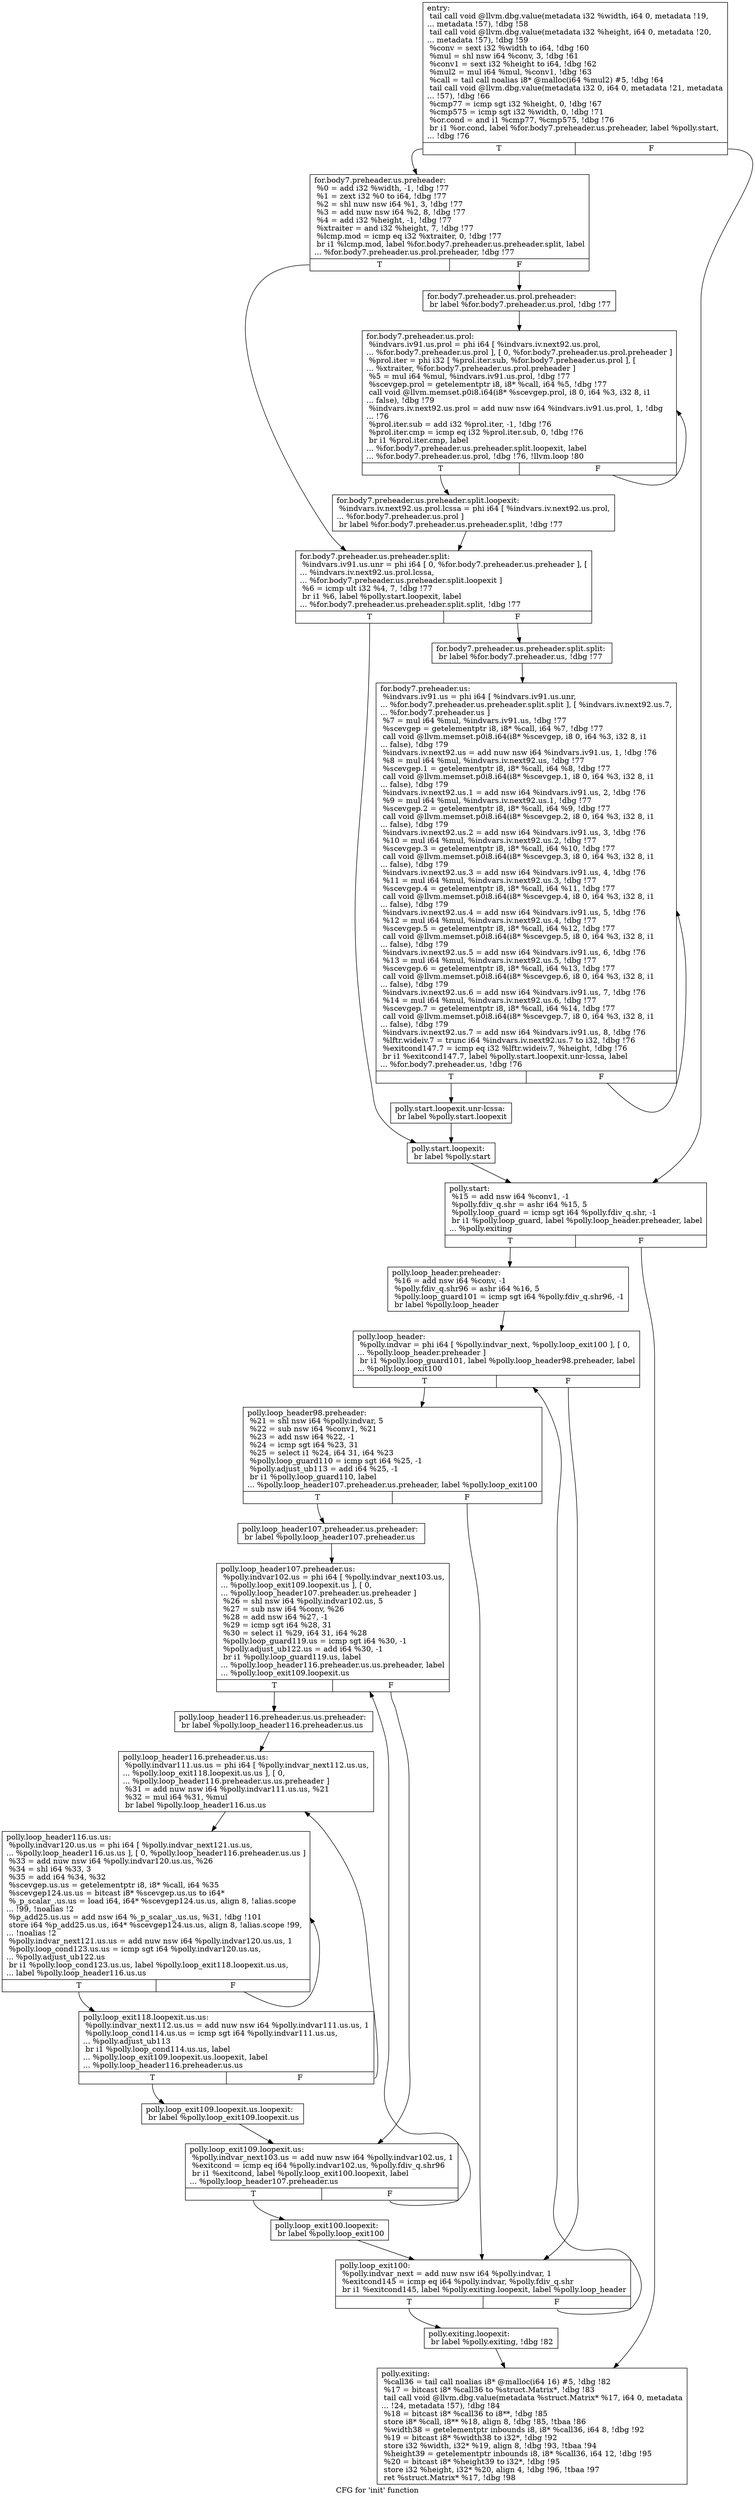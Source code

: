 digraph "CFG for 'init' function" {
	label="CFG for 'init' function";

	Node0x6682ac0 [shape=record,label="{entry:\l  tail call void @llvm.dbg.value(metadata i32 %width, i64 0, metadata !19,\l... metadata !57), !dbg !58\l  tail call void @llvm.dbg.value(metadata i32 %height, i64 0, metadata !20,\l... metadata !57), !dbg !59\l  %conv = sext i32 %width to i64, !dbg !60\l  %mul = shl nsw i64 %conv, 3, !dbg !61\l  %conv1 = sext i32 %height to i64, !dbg !62\l  %mul2 = mul i64 %mul, %conv1, !dbg !63\l  %call = tail call noalias i8* @malloc(i64 %mul2) #5, !dbg !64\l  tail call void @llvm.dbg.value(metadata i32 0, i64 0, metadata !21, metadata\l... !57), !dbg !66\l  %cmp77 = icmp sgt i32 %height, 0, !dbg !67\l  %cmp575 = icmp sgt i32 %width, 0, !dbg !71\l  %or.cond = and i1 %cmp77, %cmp575, !dbg !76\l  br i1 %or.cond, label %for.body7.preheader.us.preheader, label %polly.start,\l... !dbg !76\l|{<s0>T|<s1>F}}"];
	Node0x6682ac0:s0 -> Node0x66873e0;
	Node0x6682ac0:s1 -> Node0x66874b0;
	Node0x66873e0 [shape=record,label="{for.body7.preheader.us.preheader:                 \l  %0 = add i32 %width, -1, !dbg !77\l  %1 = zext i32 %0 to i64, !dbg !77\l  %2 = shl nuw nsw i64 %1, 3, !dbg !77\l  %3 = add nuw nsw i64 %2, 8, !dbg !77\l  %4 = add i32 %height, -1, !dbg !77\l  %xtraiter = and i32 %height, 7, !dbg !77\l  %lcmp.mod = icmp eq i32 %xtraiter, 0, !dbg !77\l  br i1 %lcmp.mod, label %for.body7.preheader.us.preheader.split, label\l... %for.body7.preheader.us.prol.preheader, !dbg !77\l|{<s0>T|<s1>F}}"];
	Node0x66873e0:s0 -> Node0x66888c0;
	Node0x66873e0:s1 -> Node0x66889e0;
	Node0x66889e0 [shape=record,label="{for.body7.preheader.us.prol.preheader:            \l  br label %for.body7.preheader.us.prol, !dbg !77\l}"];
	Node0x66889e0 -> Node0x6688990;
	Node0x6688990 [shape=record,label="{for.body7.preheader.us.prol:                      \l  %indvars.iv91.us.prol = phi i64 [ %indvars.iv.next92.us.prol,\l... %for.body7.preheader.us.prol ], [ 0, %for.body7.preheader.us.prol.preheader ]\l  %prol.iter = phi i32 [ %prol.iter.sub, %for.body7.preheader.us.prol ], [\l... %xtraiter, %for.body7.preheader.us.prol.preheader ]\l  %5 = mul i64 %mul, %indvars.iv91.us.prol, !dbg !77\l  %scevgep.prol = getelementptr i8, i8* %call, i64 %5, !dbg !77\l  call void @llvm.memset.p0i8.i64(i8* %scevgep.prol, i8 0, i64 %3, i32 8, i1\l... false), !dbg !79\l  %indvars.iv.next92.us.prol = add nuw nsw i64 %indvars.iv91.us.prol, 1, !dbg\l... !76\l  %prol.iter.sub = add i32 %prol.iter, -1, !dbg !76\l  %prol.iter.cmp = icmp eq i32 %prol.iter.sub, 0, !dbg !76\l  br i1 %prol.iter.cmp, label\l... %for.body7.preheader.us.preheader.split.loopexit, label\l... %for.body7.preheader.us.prol, !dbg !76, !llvm.loop !80\l|{<s0>T|<s1>F}}"];
	Node0x6688990:s0 -> Node0x66899a0;
	Node0x6688990:s1 -> Node0x6688990;
	Node0x66899a0 [shape=record,label="{for.body7.preheader.us.preheader.split.loopexit:  \l  %indvars.iv.next92.us.prol.lcssa = phi i64 [ %indvars.iv.next92.us.prol,\l... %for.body7.preheader.us.prol ]\l  br label %for.body7.preheader.us.preheader.split, !dbg !77\l}"];
	Node0x66899a0 -> Node0x66888c0;
	Node0x66888c0 [shape=record,label="{for.body7.preheader.us.preheader.split:           \l  %indvars.iv91.us.unr = phi i64 [ 0, %for.body7.preheader.us.preheader ], [\l... %indvars.iv.next92.us.prol.lcssa,\l... %for.body7.preheader.us.preheader.split.loopexit ]\l  %6 = icmp ult i32 %4, 7, !dbg !77\l  br i1 %6, label %polly.start.loopexit, label\l... %for.body7.preheader.us.preheader.split.split, !dbg !77\l|{<s0>T|<s1>F}}"];
	Node0x66888c0:s0 -> Node0x6688b70;
	Node0x66888c0:s1 -> Node0x668af70;
	Node0x668af70 [shape=record,label="{for.body7.preheader.us.preheader.split.split:     \l  br label %for.body7.preheader.us, !dbg !77\l}"];
	Node0x668af70 -> Node0x668af20;
	Node0x668af20 [shape=record,label="{for.body7.preheader.us:                           \l  %indvars.iv91.us = phi i64 [ %indvars.iv91.us.unr,\l... %for.body7.preheader.us.preheader.split.split ], [ %indvars.iv.next92.us.7,\l... %for.body7.preheader.us ]\l  %7 = mul i64 %mul, %indvars.iv91.us, !dbg !77\l  %scevgep = getelementptr i8, i8* %call, i64 %7, !dbg !77\l  call void @llvm.memset.p0i8.i64(i8* %scevgep, i8 0, i64 %3, i32 8, i1\l... false), !dbg !79\l  %indvars.iv.next92.us = add nuw nsw i64 %indvars.iv91.us, 1, !dbg !76\l  %8 = mul i64 %mul, %indvars.iv.next92.us, !dbg !77\l  %scevgep.1 = getelementptr i8, i8* %call, i64 %8, !dbg !77\l  call void @llvm.memset.p0i8.i64(i8* %scevgep.1, i8 0, i64 %3, i32 8, i1\l... false), !dbg !79\l  %indvars.iv.next92.us.1 = add nsw i64 %indvars.iv91.us, 2, !dbg !76\l  %9 = mul i64 %mul, %indvars.iv.next92.us.1, !dbg !77\l  %scevgep.2 = getelementptr i8, i8* %call, i64 %9, !dbg !77\l  call void @llvm.memset.p0i8.i64(i8* %scevgep.2, i8 0, i64 %3, i32 8, i1\l... false), !dbg !79\l  %indvars.iv.next92.us.2 = add nsw i64 %indvars.iv91.us, 3, !dbg !76\l  %10 = mul i64 %mul, %indvars.iv.next92.us.2, !dbg !77\l  %scevgep.3 = getelementptr i8, i8* %call, i64 %10, !dbg !77\l  call void @llvm.memset.p0i8.i64(i8* %scevgep.3, i8 0, i64 %3, i32 8, i1\l... false), !dbg !79\l  %indvars.iv.next92.us.3 = add nsw i64 %indvars.iv91.us, 4, !dbg !76\l  %11 = mul i64 %mul, %indvars.iv.next92.us.3, !dbg !77\l  %scevgep.4 = getelementptr i8, i8* %call, i64 %11, !dbg !77\l  call void @llvm.memset.p0i8.i64(i8* %scevgep.4, i8 0, i64 %3, i32 8, i1\l... false), !dbg !79\l  %indvars.iv.next92.us.4 = add nsw i64 %indvars.iv91.us, 5, !dbg !76\l  %12 = mul i64 %mul, %indvars.iv.next92.us.4, !dbg !77\l  %scevgep.5 = getelementptr i8, i8* %call, i64 %12, !dbg !77\l  call void @llvm.memset.p0i8.i64(i8* %scevgep.5, i8 0, i64 %3, i32 8, i1\l... false), !dbg !79\l  %indvars.iv.next92.us.5 = add nsw i64 %indvars.iv91.us, 6, !dbg !76\l  %13 = mul i64 %mul, %indvars.iv.next92.us.5, !dbg !77\l  %scevgep.6 = getelementptr i8, i8* %call, i64 %13, !dbg !77\l  call void @llvm.memset.p0i8.i64(i8* %scevgep.6, i8 0, i64 %3, i32 8, i1\l... false), !dbg !79\l  %indvars.iv.next92.us.6 = add nsw i64 %indvars.iv91.us, 7, !dbg !76\l  %14 = mul i64 %mul, %indvars.iv.next92.us.6, !dbg !77\l  %scevgep.7 = getelementptr i8, i8* %call, i64 %14, !dbg !77\l  call void @llvm.memset.p0i8.i64(i8* %scevgep.7, i8 0, i64 %3, i32 8, i1\l... false), !dbg !79\l  %indvars.iv.next92.us.7 = add nsw i64 %indvars.iv91.us, 8, !dbg !76\l  %lftr.wideiv.7 = trunc i64 %indvars.iv.next92.us.7 to i32, !dbg !76\l  %exitcond147.7 = icmp eq i32 %lftr.wideiv.7, %height, !dbg !76\l  br i1 %exitcond147.7, label %polly.start.loopexit.unr-lcssa, label\l... %for.body7.preheader.us, !dbg !76\l|{<s0>T|<s1>F}}"];
	Node0x668af20:s0 -> Node0x6689a40;
	Node0x668af20:s1 -> Node0x668af20;
	Node0x6689a40 [shape=record,label="{polly.start.loopexit.unr-lcssa:                   \l  br label %polly.start.loopexit\l}"];
	Node0x6689a40 -> Node0x6688b70;
	Node0x6688b70 [shape=record,label="{polly.start.loopexit:                             \l  br label %polly.start\l}"];
	Node0x6688b70 -> Node0x66874b0;
	Node0x66874b0 [shape=record,label="{polly.start:                                      \l  %15 = add nsw i64 %conv1, -1\l  %polly.fdiv_q.shr = ashr i64 %15, 5\l  %polly.loop_guard = icmp sgt i64 %polly.fdiv_q.shr, -1\l  br i1 %polly.loop_guard, label %polly.loop_header.preheader, label\l... %polly.exiting\l|{<s0>T|<s1>F}}"];
	Node0x66874b0:s0 -> Node0x668df40;
	Node0x66874b0:s1 -> Node0x668dfc0;
	Node0x668df40 [shape=record,label="{polly.loop_header.preheader:                      \l  %16 = add nsw i64 %conv, -1\l  %polly.fdiv_q.shr96 = ashr i64 %16, 5\l  %polly.loop_guard101 = icmp sgt i64 %polly.fdiv_q.shr96, -1\l  br label %polly.loop_header\l}"];
	Node0x668df40 -> Node0x668e360;
	Node0x6689b20 [shape=record,label="{polly.exiting.loopexit:                           \l  br label %polly.exiting, !dbg !82\l}"];
	Node0x6689b20 -> Node0x668dfc0;
	Node0x668dfc0 [shape=record,label="{polly.exiting:                                    \l  %call36 = tail call noalias i8* @malloc(i64 16) #5, !dbg !82\l  %17 = bitcast i8* %call36 to %struct.Matrix*, !dbg !83\l  tail call void @llvm.dbg.value(metadata %struct.Matrix* %17, i64 0, metadata\l... !24, metadata !57), !dbg !84\l  %18 = bitcast i8* %call36 to i8**, !dbg !85\l  store i8* %call, i8** %18, align 8, !dbg !85, !tbaa !86\l  %width38 = getelementptr inbounds i8, i8* %call36, i64 8, !dbg !92\l  %19 = bitcast i8* %width38 to i32*, !dbg !92\l  store i32 %width, i32* %19, align 8, !dbg !93, !tbaa !94\l  %height39 = getelementptr inbounds i8, i8* %call36, i64 12, !dbg !95\l  %20 = bitcast i8* %height39 to i32*, !dbg !95\l  store i32 %height, i32* %20, align 4, !dbg !96, !tbaa !97\l  ret %struct.Matrix* %17, !dbg !98\l}"];
	Node0x668e360 [shape=record,label="{polly.loop_header:                                \l  %polly.indvar = phi i64 [ %polly.indvar_next, %polly.loop_exit100 ], [ 0,\l... %polly.loop_header.preheader ]\l  br i1 %polly.loop_guard101, label %polly.loop_header98.preheader, label\l... %polly.loop_exit100\l|{<s0>T|<s1>F}}"];
	Node0x668e360:s0 -> Node0x6691670;
	Node0x668e360:s1 -> Node0x66914e0;
	Node0x6691670 [shape=record,label="{polly.loop_header98.preheader:                    \l  %21 = shl nsw i64 %polly.indvar, 5\l  %22 = sub nsw i64 %conv1, %21\l  %23 = add nsw i64 %22, -1\l  %24 = icmp sgt i64 %23, 31\l  %25 = select i1 %24, i64 31, i64 %23\l  %polly.loop_guard110 = icmp sgt i64 %25, -1\l  %polly.adjust_ub113 = add i64 %25, -1\l  br i1 %polly.loop_guard110, label\l... %polly.loop_header107.preheader.us.preheader, label %polly.loop_exit100\l|{<s0>T|<s1>F}}"];
	Node0x6691670:s0 -> Node0x6691570;
	Node0x6691670:s1 -> Node0x66914e0;
	Node0x6691570 [shape=record,label="{polly.loop_header107.preheader.us.preheader:      \l  br label %polly.loop_header107.preheader.us\l}"];
	Node0x6691570 -> Node0x6691e40;
	Node0x6691e40 [shape=record,label="{polly.loop_header107.preheader.us:                \l  %polly.indvar102.us = phi i64 [ %polly.indvar_next103.us,\l... %polly.loop_exit109.loopexit.us ], [ 0,\l... %polly.loop_header107.preheader.us.preheader ]\l  %26 = shl nsw i64 %polly.indvar102.us, 5\l  %27 = sub nsw i64 %conv, %26\l  %28 = add nsw i64 %27, -1\l  %29 = icmp sgt i64 %28, 31\l  %30 = select i1 %29, i64 31, i64 %28\l  %polly.loop_guard119.us = icmp sgt i64 %30, -1\l  %polly.adjust_ub122.us = add i64 %30, -1\l  br i1 %polly.loop_guard119.us, label\l... %polly.loop_header116.preheader.us.us.preheader, label\l... %polly.loop_exit109.loopexit.us\l|{<s0>T|<s1>F}}"];
	Node0x6691e40:s0 -> Node0x6692590;
	Node0x6691e40:s1 -> Node0x6691d10;
	Node0x6692590 [shape=record,label="{polly.loop_header116.preheader.us.us.preheader:   \l  br label %polly.loop_header116.preheader.us.us\l}"];
	Node0x6692590 -> Node0x6692780;
	Node0x6692830 [shape=record,label="{polly.loop_exit109.loopexit.us.loopexit:          \l  br label %polly.loop_exit109.loopexit.us\l}"];
	Node0x6692830 -> Node0x6691d10;
	Node0x6691d10 [shape=record,label="{polly.loop_exit109.loopexit.us:                   \l  %polly.indvar_next103.us = add nuw nsw i64 %polly.indvar102.us, 1\l  %exitcond = icmp eq i64 %polly.indvar102.us, %polly.fdiv_q.shr96\l  br i1 %exitcond, label %polly.loop_exit100.loopexit, label\l... %polly.loop_header107.preheader.us\l|{<s0>T|<s1>F}}"];
	Node0x6691d10:s0 -> Node0x66929c0;
	Node0x6691d10:s1 -> Node0x6691e40;
	Node0x6692780 [shape=record,label="{polly.loop_header116.preheader.us.us:             \l  %polly.indvar111.us.us = phi i64 [ %polly.indvar_next112.us.us,\l... %polly.loop_exit118.loopexit.us.us ], [ 0,\l... %polly.loop_header116.preheader.us.us.preheader ]\l  %31 = add nuw nsw i64 %polly.indvar111.us.us, %21\l  %32 = mul i64 %31, %mul\l  br label %polly.loop_header116.us.us\l}"];
	Node0x6692780 -> Node0x668e1a0;
	Node0x6692af0 [shape=record,label="{polly.loop_exit118.loopexit.us.us:                \l  %polly.indvar_next112.us.us = add nuw nsw i64 %polly.indvar111.us.us, 1\l  %polly.loop_cond114.us.us = icmp sgt i64 %polly.indvar111.us.us,\l... %polly.adjust_ub113\l  br i1 %polly.loop_cond114.us.us, label\l... %polly.loop_exit109.loopexit.us.loopexit, label\l... %polly.loop_header116.preheader.us.us\l|{<s0>T|<s1>F}}"];
	Node0x6692af0:s0 -> Node0x6692830;
	Node0x6692af0:s1 -> Node0x6692780;
	Node0x668e1a0 [shape=record,label="{polly.loop_header116.us.us:                       \l  %polly.indvar120.us.us = phi i64 [ %polly.indvar_next121.us.us,\l... %polly.loop_header116.us.us ], [ 0, %polly.loop_header116.preheader.us.us ]\l  %33 = add nuw nsw i64 %polly.indvar120.us.us, %26\l  %34 = shl i64 %33, 3\l  %35 = add i64 %34, %32\l  %scevgep.us.us = getelementptr i8, i8* %call, i64 %35\l  %scevgep124.us.us = bitcast i8* %scevgep.us.us to i64*\l  %_p_scalar_.us.us = load i64, i64* %scevgep124.us.us, align 8, !alias.scope\l... !99, !noalias !2\l  %p_add25.us.us = add nsw i64 %_p_scalar_.us.us, %31, !dbg !101\l  store i64 %p_add25.us.us, i64* %scevgep124.us.us, align 8, !alias.scope !99,\l... !noalias !2\l  %polly.indvar_next121.us.us = add nuw nsw i64 %polly.indvar120.us.us, 1\l  %polly.loop_cond123.us.us = icmp sgt i64 %polly.indvar120.us.us,\l... %polly.adjust_ub122.us\l  br i1 %polly.loop_cond123.us.us, label %polly.loop_exit118.loopexit.us.us,\l... label %polly.loop_header116.us.us\l|{<s0>T|<s1>F}}"];
	Node0x668e1a0:s0 -> Node0x6692af0;
	Node0x668e1a0:s1 -> Node0x668e1a0;
	Node0x66929c0 [shape=record,label="{polly.loop_exit100.loopexit:                      \l  br label %polly.loop_exit100\l}"];
	Node0x66929c0 -> Node0x66914e0;
	Node0x66914e0 [shape=record,label="{polly.loop_exit100:                               \l  %polly.indvar_next = add nuw nsw i64 %polly.indvar, 1\l  %exitcond145 = icmp eq i64 %polly.indvar, %polly.fdiv_q.shr\l  br i1 %exitcond145, label %polly.exiting.loopexit, label %polly.loop_header\l|{<s0>T|<s1>F}}"];
	Node0x66914e0:s0 -> Node0x6689b20;
	Node0x66914e0:s1 -> Node0x668e360;
}
